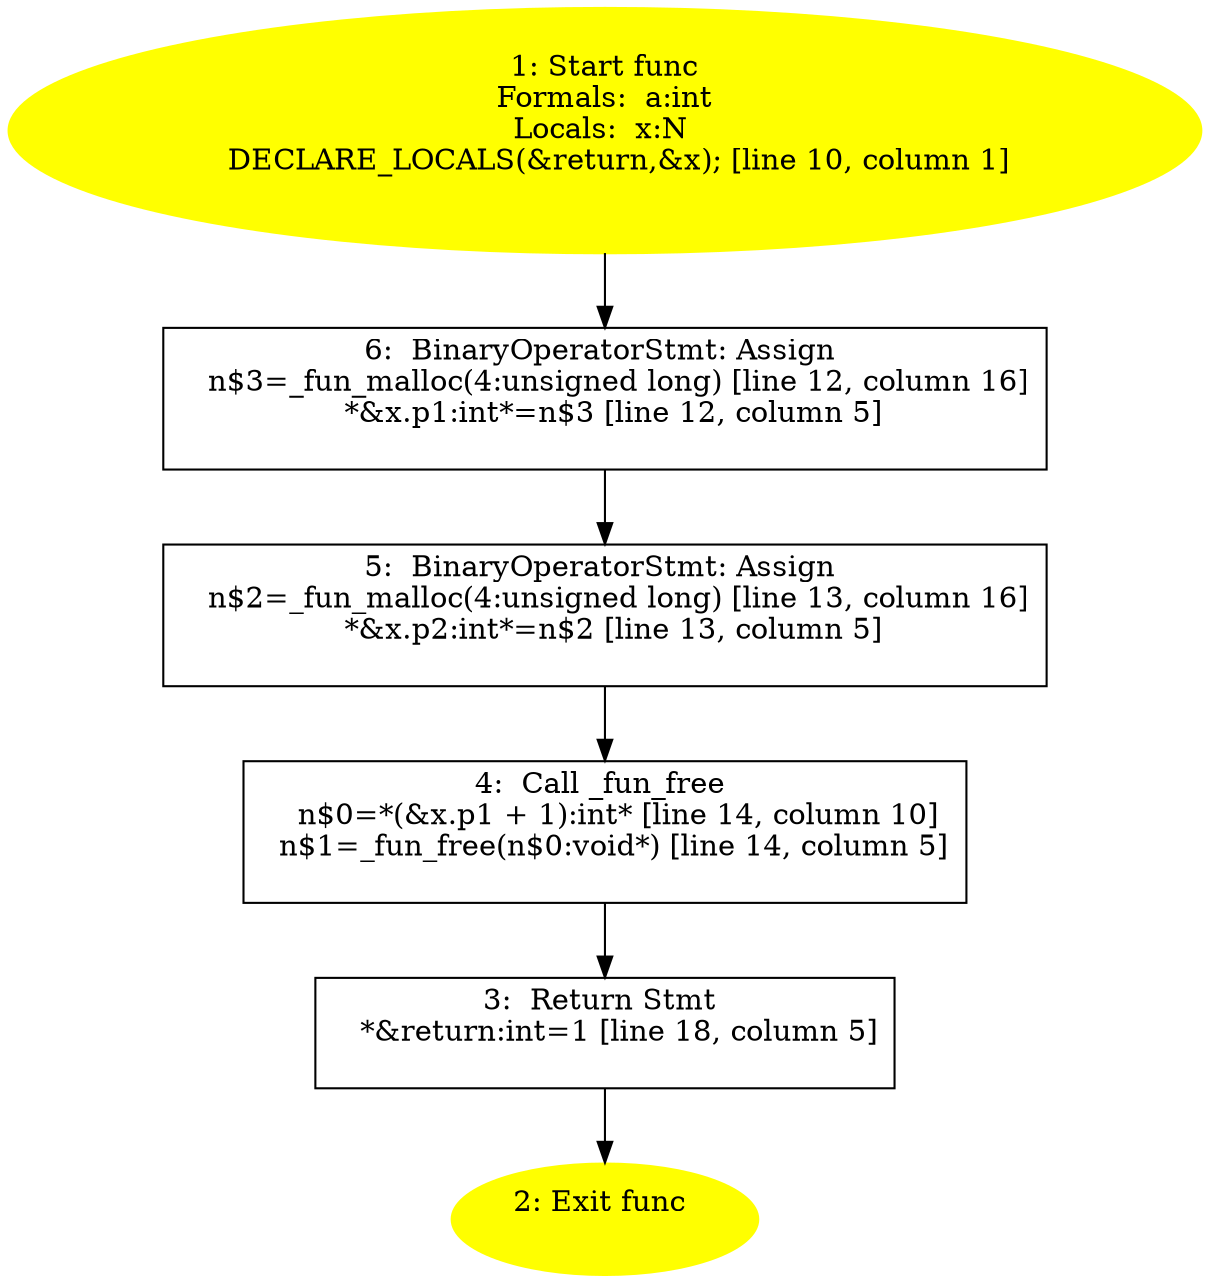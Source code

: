 /* @generated */
digraph cfg {
"func.7df4935f4a5a2865191ef74f64df8754_1" [label="1: Start func\nFormals:  a:int\nLocals:  x:N \n   DECLARE_LOCALS(&return,&x); [line 10, column 1]\n " color=yellow style=filled]
	

	 "func.7df4935f4a5a2865191ef74f64df8754_1" -> "func.7df4935f4a5a2865191ef74f64df8754_6" ;
"func.7df4935f4a5a2865191ef74f64df8754_2" [label="2: Exit func \n  " color=yellow style=filled]
	

"func.7df4935f4a5a2865191ef74f64df8754_3" [label="3:  Return Stmt \n   *&return:int=1 [line 18, column 5]\n " shape="box"]
	

	 "func.7df4935f4a5a2865191ef74f64df8754_3" -> "func.7df4935f4a5a2865191ef74f64df8754_2" ;
"func.7df4935f4a5a2865191ef74f64df8754_4" [label="4:  Call _fun_free \n   n$0=*(&x.p1 + 1):int* [line 14, column 10]\n  n$1=_fun_free(n$0:void*) [line 14, column 5]\n " shape="box"]
	

	 "func.7df4935f4a5a2865191ef74f64df8754_4" -> "func.7df4935f4a5a2865191ef74f64df8754_3" ;
"func.7df4935f4a5a2865191ef74f64df8754_5" [label="5:  BinaryOperatorStmt: Assign \n   n$2=_fun_malloc(4:unsigned long) [line 13, column 16]\n  *&x.p2:int*=n$2 [line 13, column 5]\n " shape="box"]
	

	 "func.7df4935f4a5a2865191ef74f64df8754_5" -> "func.7df4935f4a5a2865191ef74f64df8754_4" ;
"func.7df4935f4a5a2865191ef74f64df8754_6" [label="6:  BinaryOperatorStmt: Assign \n   n$3=_fun_malloc(4:unsigned long) [line 12, column 16]\n  *&x.p1:int*=n$3 [line 12, column 5]\n " shape="box"]
	

	 "func.7df4935f4a5a2865191ef74f64df8754_6" -> "func.7df4935f4a5a2865191ef74f64df8754_5" ;
}
